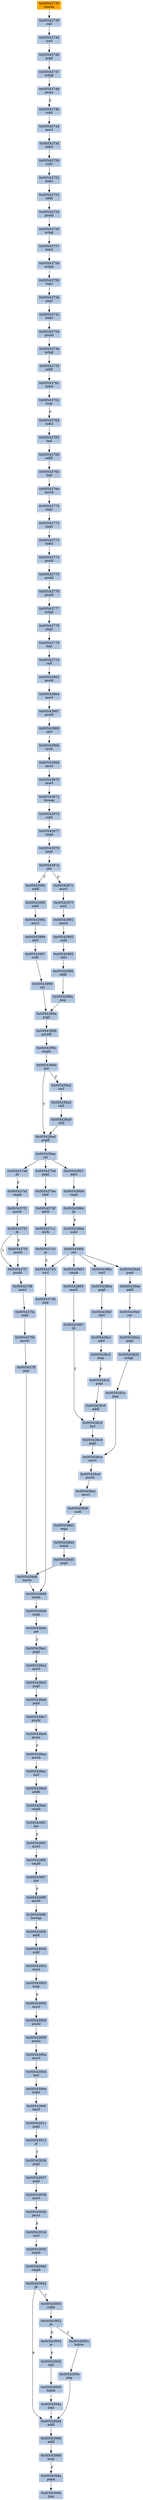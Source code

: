 strict digraph G {
	graph [bgcolor=transparent,
		name=G
	];
	node [color=lightsteelblue,
		fillcolor=lightsteelblue,
		shape=rectangle,
		style=filled
	];
	"0x00543944"	[label="0x00543944
addl"];
	"0x00543946"	[label="0x00543946
addl"];
	"0x00543944" -> "0x00543946"	[color="#000000"];
	"0x005438e6"	[label="0x005438e6
popl"];
	"0x005438e7"	[label="0x005438e7
pushl"];
	"0x005438e6" -> "0x005438e7"	[color="#000000"];
	"0x00543746"	[label="0x00543746
popl"];
	"0x00543747"	[label="0x00543747
xchgl"];
	"0x00543746" -> "0x00543747"	[color="#000000"];
	"0x00543756"	[label="0x00543756
xchgl"];
	"0x00543757"	[label="0x00543757
lodsl"];
	"0x00543756" -> "0x00543757"	[color="#000000"];
	"0x0054375f"	[label="0x0054375f
addl"];
	"0x00543761"	[label="0x00543761
lodsl"];
	"0x0054375f" -> "0x00543761"	[color="#000000"];
	"0x00543954"	[label="0x00543954
je"];
	"0x00543956"	[label="0x00543956
shll"];
	"0x00543954" -> "0x00543956"	[color="#000000",
		label=F];
	"0x0054393f"	[label="0x0054393f
lodsb"];
	"0x00543940"	[label="0x00543940
cmpb"];
	"0x0054393f" -> "0x00543940"	[color="#000000"];
	"0x005438e8"	[label="0x005438e8
jecxz"];
	"0x005438e7" -> "0x005438e8"	[color="#000000"];
	"0x00543942"	[label="0x00543942
jb"];
	"0x00543942" -> "0x00543944"	[color="#000000",
		label=F];
	"0x00543950"	[label="0x00543950
subb"];
	"0x00543942" -> "0x00543950"	[color="#000000",
		label=T];
	"0x005438d9"	[label="0x005438d9
cmpl"];
	"0x005438dc"	[label="0x005438dc
jae"];
	"0x005438d9" -> "0x005438dc"	[color="#000000"];
	"0x00543997"	[label="0x00543997
subl"];
	"0x00543999"	[label="0x00543999
stc"];
	"0x00543997" -> "0x00543999"	[color="#000000"];
	"0x00543992"	[label="0x00543992
movl"];
	"0x00543994"	[label="0x00543994
shrl"];
	"0x00543992" -> "0x00543994"	[color="#000000"];
	"0x005438d5"	[label="0x005438d5
popl"];
	"0x005438d6"	[label="0x005438d6
movb"];
	"0x005438d5" -> "0x005438d6"	[color="#000000"];
	"0x00543909"	[label="0x00543909
pushl"];
	"0x0054390a"	[label="0x0054390a
movl"];
	"0x00543909" -> "0x0054390a"	[color="#000000"];
	"0x00543774"	[label="0x00543774
pushl"];
	"0x00543775"	[label="0x00543775
pushl"];
	"0x00543774" -> "0x00543775"	[color="#000000"];
	"0x0054395a"	[label="0x0054395a
jmp"];
	"0x0054395a" -> "0x00543944"	[color="#000000"];
	"0x0054377d"	[label="0x0054377d
call"];
	"0x00543963"	[label="0x00543963
pushl"];
	"0x0054377d" -> "0x00543963"	[color="#000000"];
	"0x0054395e"	[label="0x0054395e
jmp"];
	"0x0054395e" -> "0x00543944"	[color="#000000"];
	"0x00543765"	[label="0x00543765
leal"];
	"0x00543768"	[label="0x00543768
addl"];
	"0x00543765" -> "0x00543768"	[color="#000000"];
	"0x005439e0"	[label="0x005439e0
ret"];
	"0x0054382a"	[label="0x0054382a
popl"];
	"0x005439e0" -> "0x0054382a"	[color="#000000"];
	"0x0054396b"	[label="0x0054396b
mull"];
	"0x0054396d"	[label="0x0054396d
movl"];
	"0x0054396b" -> "0x0054396d"	[color="#000000"];
	"0x005438f3"	[label="0x005438f3
movl"];
	"0x005438f5"	[label="0x005438f5
cmpb"];
	"0x005438f3" -> "0x005438f5"	[color="#000000"];
	"0x00543863"	[label="0x00543863
cmpb"];
	"0x00543865"	[label="0x00543865
movl"];
	"0x00543863" -> "0x00543865"	[color="#000000"];
	"0x0054374b"	[label="0x0054374b
subl"];
	"0x0054374d"	[label="0x0054374d
movl"];
	"0x0054374b" -> "0x0054374d"	[color="#000000"];
	"0x005438ce"	[label="0x005438ce
movl"];
	"0x005438d0"	[label="0x005438d0
subl"];
	"0x005438ce" -> "0x005438d0"	[color="#000000"];
	"0x0054390e"	[label="0x0054390e
lodsl"];
	"0x0054390f"	[label="0x0054390f
testl"];
	"0x0054390e" -> "0x0054390f"	[color="#000000"];
	"0x00543735"	[color=lightgrey,
		fillcolor=orange,
		label="0x00543735
pusha"];
	"0x00543736"	[label="0x00543736
call"];
	"0x00543735" -> "0x00543736"	[color="#000000"];
	"0x005439a9"	[label="0x005439a9
shll"];
	"0x005439ad"	[label="0x005439ad
popfl"];
	"0x005439a9" -> "0x005439ad"	[color="#000000"];
	"0x005437fd"	[label="0x005437fd
movb"];
	"0x005437ff"	[label="0x005437ff
jmp"];
	"0x005437fd" -> "0x005437ff"	[color="#000000"];
	"0x00543967"	[label="0x00543967
pushl"];
	"0x00543968"	[label="0x00543968
shrl"];
	"0x00543967" -> "0x00543968"	[color="#000000"];
	"0x00543762"	[label="0x00543762
loop"];
	"0x00543761" -> "0x00543762"	[color="#000000"];
	"0x005437ed"	[label="0x005437ed
jb"];
	"0x005437ef"	[label="0x005437ef
cmpb"];
	"0x005437ed" -> "0x005437ef"	[color="#000000",
		label=F];
	"0x005439a0"	[label="0x005439a0
jne"];
	"0x005439a0" -> "0x005439ad"	[color="#000000",
		label=T];
	"0x005439a2"	[label="0x005439a2
incl"];
	"0x005439a0" -> "0x005439a2"	[color="#000000",
		label=F];
	"0x0054397f"	[label="0x0054397f
xorl"];
	"0x00543981"	[label="0x00543981
movb"];
	"0x0054397f" -> "0x00543981"	[color="#000000"];
	"0x00543974"	[label="0x00543974
subl"];
	"0x00543977"	[label="0x00543977
cmpl"];
	"0x00543974" -> "0x00543977"	[color="#000000"];
	"0x00543911"	[label="0x00543911
popl"];
	"0x00543912"	[label="0x00543912
je"];
	"0x00543911" -> "0x00543912"	[color="#000000"];
	"0x00543749"	[label="0x00543749
jecxz"];
	"0x00543749" -> "0x0054374b"	[color="#000000",
		label=F];
	"0x005439ae"	[label="0x005439ae
ret"];
	"0x005439ad" -> "0x005439ae"	[color="#000000"];
	"0x005438f9"	[label="0x005438f9
movb"];
	"0x005438fb"	[label="0x005438fb
bswap"];
	"0x005438f9" -> "0x005438fb"	[color="#000000"];
	"0x005438ed"	[label="0x005438ed
addb"];
	"0x005438ef"	[label="0x005438ef
cmpb"];
	"0x005438ed" -> "0x005438ef"	[color="#000000"];
	"0x00543759"	[label="0x00543759
repz"];
	"0x0054375b"	[label="0x0054375b
popl"];
	"0x00543759" -> "0x0054375b"	[color="#000000"];
	"0x0054398f"	[label="0x0054398f
subl"];
	"0x0054398f" -> "0x00543992"	[color="#000000"];
	"0x00543755"	[label="0x00543755
pushl"];
	"0x00543755" -> "0x00543756"	[color="#000000"];
	"0x005438f7"	[label="0x005438f7
jne"];
	"0x005438f5" -> "0x005438f7"	[color="#000000"];
	"0x0054382b"	[label="0x0054382b
xchgl"];
	"0x0054382a" -> "0x0054382b"	[color="#000000"];
	"0x005438c9"	[label="0x005438c9
popl"];
	"0x005438ca"	[label="0x005438ca
movl"];
	"0x005438c9" -> "0x005438ca"	[color="#000000"];
	"0x005438c1"	[label="0x005438c1
adcl"];
	"0x005438c3"	[label="0x005438c3
loop"];
	"0x005438c1" -> "0x005438c3"	[color="#000000"];
	"0x00543959"	[label="0x00543959
lodsb"];
	"0x00543956" -> "0x00543959"	[color="#000000"];
	"0x00543747" -> "0x00543749"	[color="#000000"];
	"0x005438d8"	[label="0x005438d8
stosb"];
	"0x005438d6" -> "0x005438d8"	[color="#000000"];
	"0x00543952"	[label="0x00543952
jb"];
	"0x00543952" -> "0x00543954"	[color="#000000",
		label=F];
	"0x0054395c"	[label="0x0054395c
lodsw"];
	"0x00543952" -> "0x0054395c"	[color="#000000",
		label=T];
	"0x0054375c"	[label="0x0054375c
lodsl"];
	"0x0054375d"	[label="0x0054375d
pushl"];
	"0x0054375c" -> "0x0054375d"	[color="#000000"];
	"0x00543753"	[label="0x00543753
addl"];
	"0x00543753" -> "0x00543755"	[color="#000000"];
	"0x00543948"	[label="0x00543948
loop"];
	"0x0054394a"	[label="0x0054394a
popa"];
	"0x00543948" -> "0x0054394a"	[color="#000000",
		label=F];
	"0x005438ec"	[label="0x005438ec
incl"];
	"0x005438ec" -> "0x005438ed"	[color="#000000"];
	"0x005437bd"	[label="0x005437bd
popl"];
	"0x005437be"	[label="0x005437be
lahf"];
	"0x005437bd" -> "0x005437be"	[color="#000000"];
	"0x00543950" -> "0x00543952"	[color="#000000"];
	"0x0054398c"	[label="0x0054398c
addl"];
	"0x0054398c" -> "0x0054398f"	[color="#000000"];
	"0x0054399a"	[label="0x0054399a
popl"];
	"0x00543999" -> "0x0054399a"	[color="#000000"];
	"0x005437d3"	[label="0x005437d3
xorl"];
	"0x005437d5"	[label="0x005437d5
jmp"];
	"0x005437d3" -> "0x005437d5"	[color="#000000"];
	"0x005438ea"	[label="0x005438ea
movb"];
	"0x005438e8" -> "0x005438ea"	[color="#000000",
		label=F];
	"0x00543744"	[label="0x00543744
xorl"];
	"0x00543744" -> "0x00543746"	[color="#000000"];
	"0x0054397c"	[label="0x0054397c
movl"];
	"0x0054397c" -> "0x0054397f"	[color="#000000"];
	"0x005438d8" -> "0x005438d9"	[color="#000000"];
	"0x0054390d"	[label="0x0054390d
incl"];
	"0x0054390a" -> "0x0054390d"	[color="#000000"];
	"0x0054393d"	[label="0x0054393d
xorl"];
	"0x0054393d" -> "0x0054393f"	[color="#000000"];
	"0x00543936"	[label="0x00543936
popl"];
	"0x00543937"	[label="0x00543937
popl"];
	"0x00543936" -> "0x00543937"	[color="#000000"];
	"0x00543970"	[label="0x00543970
movl"];
	"0x0054396d" -> "0x00543970"	[color="#000000"];
	"0x005439a5"	[label="0x005439a5
shll"];
	"0x005439a5" -> "0x005439a9"	[color="#000000"];
	"0x00543777"	[label="0x00543777
xchgl"];
	"0x00543778"	[label="0x00543778
popl"];
	"0x00543777" -> "0x00543778"	[color="#000000"];
	"0x005438e1"	[label="0x005438e1
popl"];
	"0x005438dc" -> "0x005438e1"	[color="#000000",
		label=T];
	"0x0054376b"	[label="0x0054376b
leal"];
	"0x00543768" -> "0x0054376b"	[color="#000000"];
	"0x00543770"	[label="0x00543770
repz"];
	"0x00543772"	[label="0x00543772
popl"];
	"0x00543770" -> "0x00543772"	[color="#000000"];
	"0x005437f7"	[label="0x005437f7
pushl"];
	"0x005437f8"	[label="0x005437f8
movl"];
	"0x005437f7" -> "0x005437f8"	[color="#000000"];
	"0x00543979"	[label="0x00543979
popl"];
	"0x00543977" -> "0x00543979"	[color="#000000"];
	"0x00543988"	[label="0x00543988
addl"];
	"0x0054398a"	[label="0x0054398a
jmp"];
	"0x00543988" -> "0x0054398a"	[color="#000000"];
	"0x00543968" -> "0x0054396b"	[color="#000000"];
	"0x00543750"	[label="0x00543750
subl"];
	"0x00543752"	[label="0x00543752
lodsl"];
	"0x00543750" -> "0x00543752"	[color="#000000"];
	"0x00543972"	[label="0x00543972
bswap"];
	"0x00543972" -> "0x00543974"	[color="#000000"];
	"0x0054375b" -> "0x0054375c"	[color="#000000"];
	"0x00543946" -> "0x00543948"	[color="#000000"];
	"0x0054397a"	[label="0x0054397a
jbe"];
	"0x0054397a" -> "0x0054398c"	[color="#000000",
		label=T];
	"0x0054397a" -> "0x0054397c"	[color="#000000",
		label=F];
	"0x00543979" -> "0x0054397a"	[color="#000000"];
	"0x0054390f" -> "0x00543911"	[color="#000000"];
	"0x00543902"	[label="0x00543902
stosl"];
	"0x00543903"	[label="0x00543903
loop"];
	"0x00543902" -> "0x00543903"	[color="#000000"];
	"0x005438cd"	[label="0x005438cd
pushl"];
	"0x005438cd" -> "0x005438ce"	[color="#000000"];
	"0x005438f1"	[label="0x005438f1
jae"];
	"0x005438ef" -> "0x005438f1"	[color="#000000"];
	"0x00543779"	[label="0x00543779
leal"];
	"0x00543778" -> "0x00543779"	[color="#000000"];
	"0x0054375e"	[label="0x0054375e
xchgl"];
	"0x0054375e" -> "0x0054375f"	[color="#000000"];
	"0x005438ea" -> "0x005438ec"	[color="#000000"];
	"0x005438d2"	[label="0x005438d2
repz"];
	"0x005438d4"	[label="0x005438d4
lodsb"];
	"0x005438d2" -> "0x005438d4"	[color="#000000"];
	"0x00543752" -> "0x00543753"	[color="#000000"];
	"0x005438d4" -> "0x005438d5"	[color="#000000"];
	"0x0054382c"	[label="0x0054382c
jmp"];
	"0x0054382c" -> "0x005438ca"	[color="#000000"];
	"0x005439bf"	[label="0x005439bf
ret"];
	"0x005439bf" -> "0x00543863"	[color="#000000"];
	"0x005439bf" -> "0x005437d3"	[color="#000000"];
	"0x005438bc"	[label="0x005438bc
xorl"];
	"0x005439bf" -> "0x005438bc"	[color="#000000"];
	"0x005439dd"	[label="0x005439dd
popl"];
	"0x005439bf" -> "0x005439dd"	[color="#000000"];
	"0x005438e5"	[label="0x005438e5
popl"];
	"0x005438e5" -> "0x005438e6"	[color="#000000"];
	"0x005437fa"	[label="0x005437fa
subl"];
	"0x005437fa" -> "0x005437fd"	[color="#000000"];
	"0x005437f3"	[label="0x005437f3
jb"];
	"0x005437f3" -> "0x005437f7"	[color="#000000",
		label=T];
	"0x005437f5"	[label="0x005437f5
movb"];
	"0x005437f3" -> "0x005437f5"	[color="#000000",
		label=F];
	"0x005437d5" -> "0x005438d8"	[color="#000000"];
	"0x00543905"	[label="0x00543905
movl"];
	"0x00543903" -> "0x00543905"	[color="#000000",
		label=F];
	"0x00543867"	[label="0x00543867
jb"];
	"0x00543865" -> "0x00543867"	[color="#000000"];
	"0x005439de"	[label="0x005439de
addl"];
	"0x005439de" -> "0x005439e0"	[color="#000000"];
	"0x0054382b" -> "0x0054382c"	[color="#000000"];
	"0x00543994" -> "0x00543997"	[color="#000000"];
	"0x005437f5" -> "0x005437f7"	[color="#000000"];
	"0x00543964"	[label="0x00543964
movl"];
	"0x00543963" -> "0x00543964"	[color="#000000"];
	"0x00543983"	[label="0x00543983
subl"];
	"0x00543985"	[label="0x00543985
shrl"];
	"0x00543983" -> "0x00543985"	[color="#000000"];
	"0x00543900"	[label="0x00543900
subl"];
	"0x00543900" -> "0x00543902"	[color="#000000"];
	"0x00543964" -> "0x00543967"	[color="#000000"];
	"0x00543959" -> "0x0054395a"	[color="#000000"];
	"0x00543938"	[label="0x00543938
movl"];
	"0x00543937" -> "0x00543938"	[color="#000000"];
	"0x00543776"	[label="0x00543776
pushl"];
	"0x00543775" -> "0x00543776"	[color="#000000"];
	"0x005438e2"	[label="0x005438e2
movl"];
	"0x005438e1" -> "0x005438e2"	[color="#000000"];
	"0x005437f1"	[label="0x005437f1
movb"];
	"0x005437ef" -> "0x005437f1"	[color="#000000"];
	"0x00543912" -> "0x00543936"	[color="#000000",
		label=T];
	"0x00543940" -> "0x00543942"	[color="#000000"];
	"0x005438e2" -> "0x005438e5"	[color="#000000"];
	"0x0054375d" -> "0x0054375e"	[color="#000000"];
	"0x005438be"	[label="0x005438be
popl"];
	"0x005438bc" -> "0x005438be"	[color="#000000"];
	"0x005438c5"	[label="0x005438c5
popl"];
	"0x005438c3" -> "0x005438c5"	[color="#000000",
		label=F];
	"0x0054399c"	[label="0x0054399c
cmpb"];
	"0x0054399c" -> "0x005439a0"	[color="#000000"];
	"0x0054399b"	[label="0x0054399b
pushfl"];
	"0x0054399a" -> "0x0054399b"	[color="#000000"];
	"0x005438c8"	[label="0x005438c8
incl"];
	"0x005438c8" -> "0x005438c9"	[color="#000000"];
	"0x005439b9"	[label="0x005439b9
cmpl"];
	"0x005439bb"	[label="0x005439bb
jb"];
	"0x005439b9" -> "0x005439bb"	[color="#000000"];
	"0x00543758"	[label="0x00543758
xchgl"];
	"0x00543757" -> "0x00543758"	[color="#000000"];
	"0x0054394b"	[label="0x0054394b
jmp"];
	"0x0054394a" -> "0x0054394b"	[color="#000000"];
	"0x005438f7" -> "0x005438f9"	[color="#000000",
		label=F];
	"0x00543970" -> "0x00543972"	[color="#000000"];
	"0x00543779" -> "0x0054377d"	[color="#000000"];
	"0x005439bd"	[label="0x005439bd
subl"];
	"0x005439bb" -> "0x005439bd"	[color="#000000",
		label=F];
	"0x00543776" -> "0x00543777"	[color="#000000"];
	"0x005438bf"	[label="0x005438bf
shrl"];
	"0x005438be" -> "0x005438bf"	[color="#000000"];
	"0x0054395c" -> "0x0054395e"	[color="#000000"];
	"0x00543773"	[label="0x00543773
lodsl"];
	"0x00543773" -> "0x00543774"	[color="#000000"];
	"0x005438d0" -> "0x005438d2"	[color="#000000"];
	"0x0054393b"	[label="0x0054393b
jecxz"];
	"0x0054393b" -> "0x0054393d"	[color="#000000",
		label=F];
	"0x00543764"	[label="0x00543764
lodsl"];
	"0x00543764" -> "0x00543765"	[color="#000000"];
	"0x005439bd" -> "0x005439bf"	[color="#000000"];
	"0x00543736" -> "0x00543744"	[color="#000000"];
	"0x005437c3"	[label="0x005437c3
je"];
	"0x005437c3" -> "0x005437d3"	[color="#000000",
		label=T];
	"0x00543908"	[label="0x00543908
pushl"];
	"0x00543905" -> "0x00543908"	[color="#000000"];
	"0x0054390d" -> "0x0054390e"	[color="#000000"];
	"0x0054374f"	[label="0x0054374f
lodsl"];
	"0x0054374f" -> "0x00543750"	[color="#000000"];
	"0x005439dd" -> "0x005439de"	[color="#000000"];
	"0x005438c6"	[label="0x005438c6
addl"];
	"0x005438c6" -> "0x005438c8"	[color="#000000"];
	"0x005438bf" -> "0x005438c1"	[color="#000000"];
	"0x0054376e"	[label="0x0054376e
movb"];
	"0x0054376e" -> "0x00543770"	[color="#000000"];
	"0x00543938" -> "0x0054393b"	[color="#000000"];
	"0x005438fd"	[label="0x005438fd
addl"];
	"0x005438fd" -> "0x00543900"	[color="#000000"];
	"0x00543772" -> "0x00543773"	[color="#000000"];
	"0x00543908" -> "0x00543909"	[color="#000000"];
	"0x005438fb" -> "0x005438fd"	[color="#000000"];
	"0x005437c1"	[label="0x005437c1
shrb"];
	"0x005437c1" -> "0x005437c3"	[color="#000000"];
	"0x005439b7"	[label="0x005439b7
adcl"];
	"0x005439b7" -> "0x005439b9"	[color="#000000"];
	"0x00543981" -> "0x00543983"	[color="#000000"];
	"0x0054376b" -> "0x0054376e"	[color="#000000"];
	"0x00543758" -> "0x00543759"	[color="#000000"];
	"0x005437bf"	[label="0x005437bf
adcb"];
	"0x005437be" -> "0x005437bf"	[color="#000000"];
	"0x0054398a" -> "0x0054399a"	[color="#000000"];
	"0x005437f8" -> "0x005437fa"	[color="#000000"];
	"0x00543867" -> "0x005438c8"	[color="#000000",
		label=T];
	"0x005438c5" -> "0x005438c6"	[color="#000000"];
	"0x005437ff" -> "0x005438d6"	[color="#000000"];
	"0x0054399b" -> "0x0054399c"	[color="#000000"];
	"0x005438ca" -> "0x005438cd"	[color="#000000"];
	"0x00543762" -> "0x00543764"	[color="#000000",
		label=F];
	"0x0054374d" -> "0x0054374f"	[color="#000000"];
	"0x005439ae" -> "0x005437ed"	[color="#000000"];
	"0x005439ae" -> "0x005437bd"	[color="#000000"];
	"0x005439ae" -> "0x005439b7"	[color="#000000"];
	"0x005437bf" -> "0x005437c1"	[color="#000000"];
	"0x005438f1" -> "0x005438f3"	[color="#000000",
		label=F];
	"0x005439a2" -> "0x005439a5"	[color="#000000"];
	"0x005437f1" -> "0x005437f3"	[color="#000000"];
	"0x00543985" -> "0x00543988"	[color="#000000"];
}
